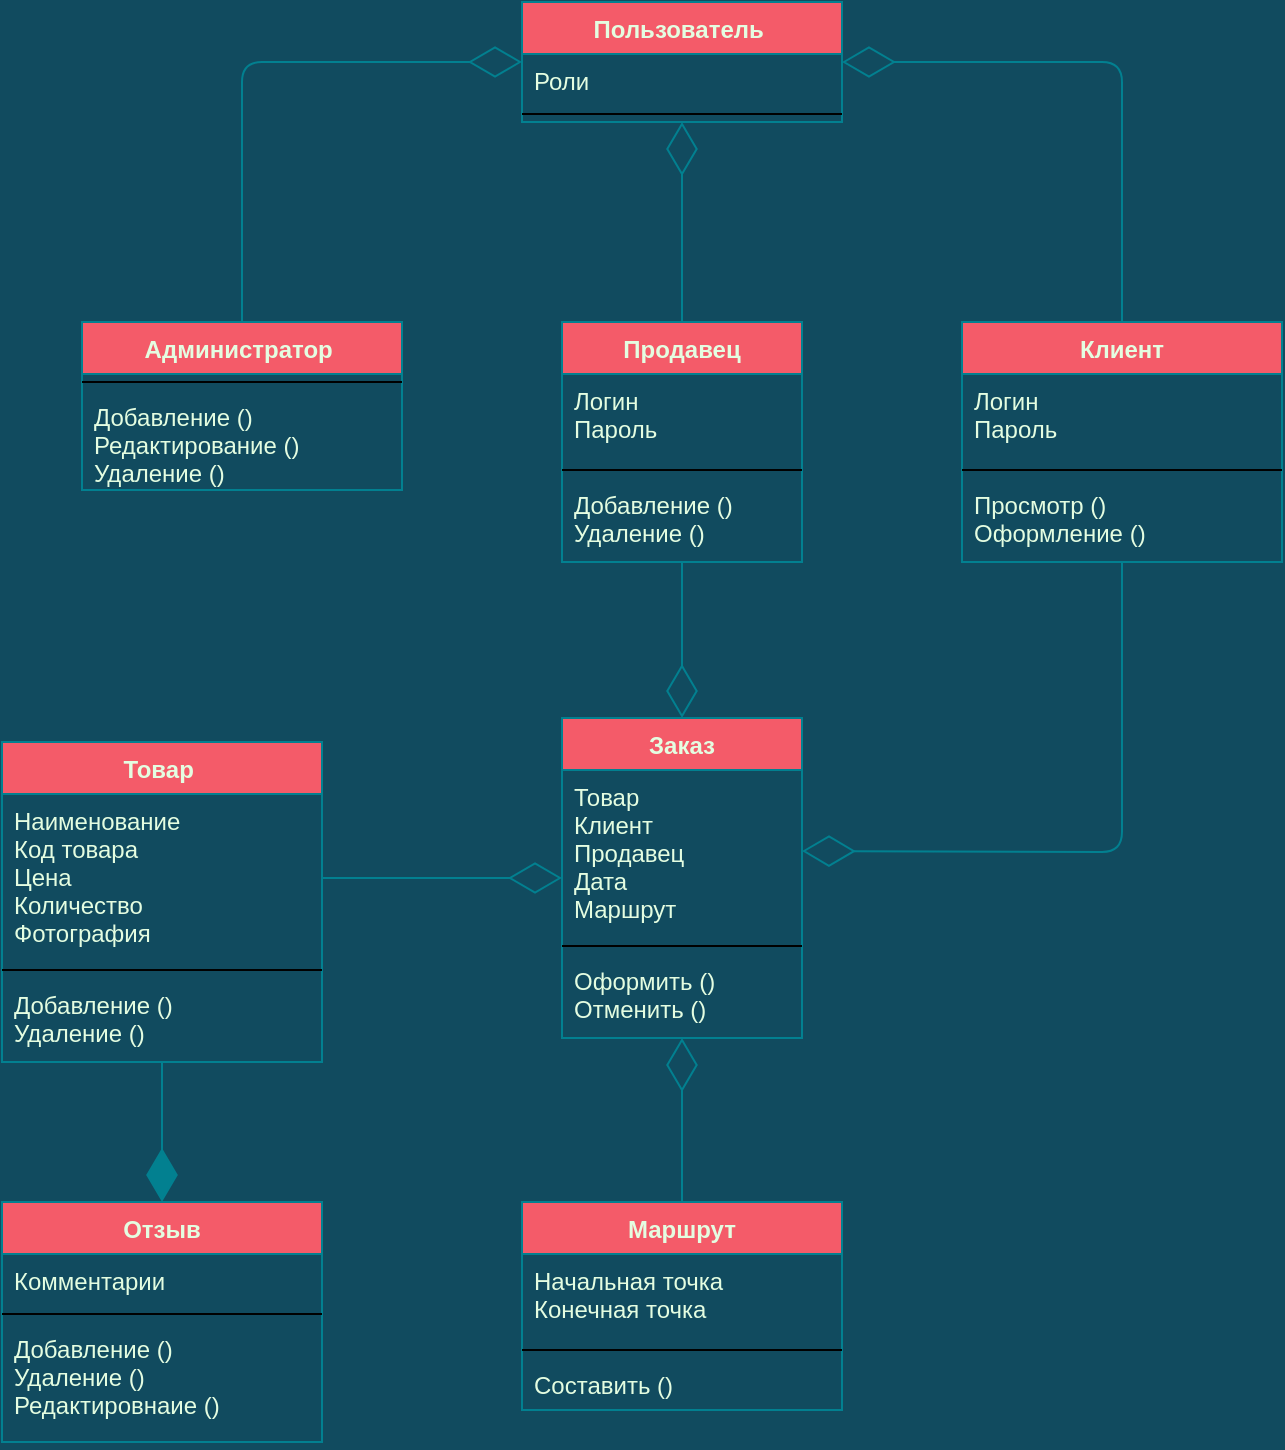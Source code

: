 <mxfile version="18.0.3" type="device"><diagram id="0MOBCDL9wrzBdTvu2uca" name="Page-1"><mxGraphModel dx="1588" dy="606" grid="1" gridSize="10" guides="1" tooltips="1" connect="1" arrows="1" fold="1" page="1" pageScale="1" pageWidth="1169" pageHeight="827" background="#114B5F" math="0" shadow="0"><root><mxCell id="0"/><mxCell id="1" parent="0"/><mxCell id="T5V3Wr0h_INaHsArNBPb-1" value="Администратор " style="swimlane;fontStyle=1;align=center;verticalAlign=top;childLayout=stackLayout;horizontal=1;startSize=26;horizontalStack=0;resizeParent=1;resizeParentMax=0;resizeLast=0;collapsible=1;marginBottom=0;rounded=0;fontColor=#E4FDE1;strokeColor=#028090;fillColor=#F45B69;" vertex="1" parent="1"><mxGeometry x="120" y="200" width="160" height="84" as="geometry"/></mxCell><mxCell id="T5V3Wr0h_INaHsArNBPb-3" value="" style="line;strokeWidth=1;fillColor=none;align=left;verticalAlign=middle;spacingTop=-1;spacingLeft=3;spacingRight=3;rotatable=0;labelPosition=right;points=[];portConstraint=eastwest;rounded=0;fontColor=#E4FDE1;" vertex="1" parent="T5V3Wr0h_INaHsArNBPb-1"><mxGeometry y="26" width="160" height="8" as="geometry"/></mxCell><mxCell id="T5V3Wr0h_INaHsArNBPb-4" value="Добавление ()&#10;Редактирование () &#10;Удаление ()" style="text;strokeColor=none;fillColor=none;align=left;verticalAlign=top;spacingLeft=4;spacingRight=4;overflow=hidden;rotatable=0;points=[[0,0.5],[1,0.5]];portConstraint=eastwest;rounded=0;fontColor=#E4FDE1;" vertex="1" parent="T5V3Wr0h_INaHsArNBPb-1"><mxGeometry y="34" width="160" height="50" as="geometry"/></mxCell><mxCell id="T5V3Wr0h_INaHsArNBPb-5" value="Продавец" style="swimlane;fontStyle=1;align=center;verticalAlign=top;childLayout=stackLayout;horizontal=1;startSize=26;horizontalStack=0;resizeParent=1;resizeParentMax=0;resizeLast=0;collapsible=1;marginBottom=0;rounded=0;fontColor=#E4FDE1;strokeColor=#028090;fillColor=#F45B69;" vertex="1" parent="1"><mxGeometry x="360" y="200" width="120" height="120" as="geometry"/></mxCell><mxCell id="T5V3Wr0h_INaHsArNBPb-6" value="Логин&#10;Пароль" style="text;strokeColor=none;fillColor=none;align=left;verticalAlign=top;spacingLeft=4;spacingRight=4;overflow=hidden;rotatable=0;points=[[0,0.5],[1,0.5]];portConstraint=eastwest;rounded=0;fontColor=#E4FDE1;" vertex="1" parent="T5V3Wr0h_INaHsArNBPb-5"><mxGeometry y="26" width="120" height="44" as="geometry"/></mxCell><mxCell id="T5V3Wr0h_INaHsArNBPb-7" value="" style="line;strokeWidth=1;fillColor=none;align=left;verticalAlign=middle;spacingTop=-1;spacingLeft=3;spacingRight=3;rotatable=0;labelPosition=right;points=[];portConstraint=eastwest;rounded=0;fontColor=#E4FDE1;" vertex="1" parent="T5V3Wr0h_INaHsArNBPb-5"><mxGeometry y="70" width="120" height="8" as="geometry"/></mxCell><mxCell id="T5V3Wr0h_INaHsArNBPb-8" value="Добавление ()&#10;Удаление ()" style="text;strokeColor=none;fillColor=none;align=left;verticalAlign=top;spacingLeft=4;spacingRight=4;overflow=hidden;rotatable=0;points=[[0,0.5],[1,0.5]];portConstraint=eastwest;rounded=0;fontColor=#E4FDE1;" vertex="1" parent="T5V3Wr0h_INaHsArNBPb-5"><mxGeometry y="78" width="120" height="42" as="geometry"/></mxCell><mxCell id="T5V3Wr0h_INaHsArNBPb-9" value="Товар " style="swimlane;fontStyle=1;align=center;verticalAlign=top;childLayout=stackLayout;horizontal=1;startSize=26;horizontalStack=0;resizeParent=1;resizeParentMax=0;resizeLast=0;collapsible=1;marginBottom=0;rounded=0;fontColor=#E4FDE1;strokeColor=#028090;fillColor=#F45B69;" vertex="1" parent="1"><mxGeometry x="80" y="410" width="160" height="160" as="geometry"/></mxCell><mxCell id="T5V3Wr0h_INaHsArNBPb-10" value="Наименование&#10;Код товара&#10;Цена&#10;Количество &#10;Фотография" style="text;strokeColor=none;fillColor=none;align=left;verticalAlign=top;spacingLeft=4;spacingRight=4;overflow=hidden;rotatable=0;points=[[0,0.5],[1,0.5]];portConstraint=eastwest;rounded=0;fontColor=#E4FDE1;" vertex="1" parent="T5V3Wr0h_INaHsArNBPb-9"><mxGeometry y="26" width="160" height="84" as="geometry"/></mxCell><mxCell id="T5V3Wr0h_INaHsArNBPb-11" value="" style="line;strokeWidth=1;fillColor=none;align=left;verticalAlign=middle;spacingTop=-1;spacingLeft=3;spacingRight=3;rotatable=0;labelPosition=right;points=[];portConstraint=eastwest;rounded=0;fontColor=#E4FDE1;" vertex="1" parent="T5V3Wr0h_INaHsArNBPb-9"><mxGeometry y="110" width="160" height="8" as="geometry"/></mxCell><mxCell id="T5V3Wr0h_INaHsArNBPb-12" value="Добавление ()&#10;Удаление ()" style="text;strokeColor=none;fillColor=none;align=left;verticalAlign=top;spacingLeft=4;spacingRight=4;overflow=hidden;rotatable=0;points=[[0,0.5],[1,0.5]];portConstraint=eastwest;rounded=0;fontColor=#E4FDE1;" vertex="1" parent="T5V3Wr0h_INaHsArNBPb-9"><mxGeometry y="118" width="160" height="42" as="geometry"/></mxCell><mxCell id="T5V3Wr0h_INaHsArNBPb-13" value="Заказ" style="swimlane;fontStyle=1;align=center;verticalAlign=top;childLayout=stackLayout;horizontal=1;startSize=26;horizontalStack=0;resizeParent=1;resizeParentMax=0;resizeLast=0;collapsible=1;marginBottom=0;rounded=0;fontColor=#E4FDE1;strokeColor=#028090;fillColor=#F45B69;" vertex="1" parent="1"><mxGeometry x="360" y="398" width="120" height="160" as="geometry"/></mxCell><mxCell id="T5V3Wr0h_INaHsArNBPb-14" value="Товар&#10;Клиент&#10;Продавец&#10;Дата  &#10;Маршрут" style="text;strokeColor=none;fillColor=none;align=left;verticalAlign=top;spacingLeft=4;spacingRight=4;overflow=hidden;rotatable=0;points=[[0,0.5],[1,0.5]];portConstraint=eastwest;rounded=0;fontColor=#E4FDE1;" vertex="1" parent="T5V3Wr0h_INaHsArNBPb-13"><mxGeometry y="26" width="120" height="84" as="geometry"/></mxCell><mxCell id="T5V3Wr0h_INaHsArNBPb-15" value="" style="line;strokeWidth=1;fillColor=none;align=left;verticalAlign=middle;spacingTop=-1;spacingLeft=3;spacingRight=3;rotatable=0;labelPosition=right;points=[];portConstraint=eastwest;rounded=0;fontColor=#E4FDE1;" vertex="1" parent="T5V3Wr0h_INaHsArNBPb-13"><mxGeometry y="110" width="120" height="8" as="geometry"/></mxCell><mxCell id="T5V3Wr0h_INaHsArNBPb-16" value="Оформить ()&#10;Отменить ()" style="text;strokeColor=none;fillColor=none;align=left;verticalAlign=top;spacingLeft=4;spacingRight=4;overflow=hidden;rotatable=0;points=[[0,0.5],[1,0.5]];portConstraint=eastwest;rounded=0;fontColor=#E4FDE1;" vertex="1" parent="T5V3Wr0h_INaHsArNBPb-13"><mxGeometry y="118" width="120" height="42" as="geometry"/></mxCell><mxCell id="T5V3Wr0h_INaHsArNBPb-17" value="Клиент" style="swimlane;fontStyle=1;align=center;verticalAlign=top;childLayout=stackLayout;horizontal=1;startSize=26;horizontalStack=0;resizeParent=1;resizeParentMax=0;resizeLast=0;collapsible=1;marginBottom=0;rounded=0;fontColor=#E4FDE1;strokeColor=#028090;fillColor=#F45B69;" vertex="1" parent="1"><mxGeometry x="560" y="200" width="160" height="120" as="geometry"/></mxCell><mxCell id="T5V3Wr0h_INaHsArNBPb-18" value="Логин &#10;Пароль " style="text;strokeColor=none;fillColor=none;align=left;verticalAlign=top;spacingLeft=4;spacingRight=4;overflow=hidden;rotatable=0;points=[[0,0.5],[1,0.5]];portConstraint=eastwest;rounded=0;fontColor=#E4FDE1;" vertex="1" parent="T5V3Wr0h_INaHsArNBPb-17"><mxGeometry y="26" width="160" height="44" as="geometry"/></mxCell><mxCell id="T5V3Wr0h_INaHsArNBPb-19" value="" style="line;strokeWidth=1;fillColor=none;align=left;verticalAlign=middle;spacingTop=-1;spacingLeft=3;spacingRight=3;rotatable=0;labelPosition=right;points=[];portConstraint=eastwest;rounded=0;fontColor=#E4FDE1;" vertex="1" parent="T5V3Wr0h_INaHsArNBPb-17"><mxGeometry y="70" width="160" height="8" as="geometry"/></mxCell><mxCell id="T5V3Wr0h_INaHsArNBPb-20" value="Просмотр ()&#10;Оформление ()" style="text;strokeColor=none;fillColor=none;align=left;verticalAlign=top;spacingLeft=4;spacingRight=4;overflow=hidden;rotatable=0;points=[[0,0.5],[1,0.5]];portConstraint=eastwest;rounded=0;fontColor=#E4FDE1;" vertex="1" parent="T5V3Wr0h_INaHsArNBPb-17"><mxGeometry y="78" width="160" height="42" as="geometry"/></mxCell><mxCell id="T5V3Wr0h_INaHsArNBPb-22" value="Маршрут" style="swimlane;fontStyle=1;align=center;verticalAlign=top;childLayout=stackLayout;horizontal=1;startSize=26;horizontalStack=0;resizeParent=1;resizeParentMax=0;resizeLast=0;collapsible=1;marginBottom=0;rounded=0;fontColor=#E4FDE1;strokeColor=#028090;fillColor=#F45B69;" vertex="1" parent="1"><mxGeometry x="340" y="640" width="160" height="104" as="geometry"/></mxCell><mxCell id="T5V3Wr0h_INaHsArNBPb-23" value="Начальная точка&#10;Конечная точка" style="text;strokeColor=none;fillColor=none;align=left;verticalAlign=top;spacingLeft=4;spacingRight=4;overflow=hidden;rotatable=0;points=[[0,0.5],[1,0.5]];portConstraint=eastwest;rounded=0;fontColor=#E4FDE1;" vertex="1" parent="T5V3Wr0h_INaHsArNBPb-22"><mxGeometry y="26" width="160" height="44" as="geometry"/></mxCell><mxCell id="T5V3Wr0h_INaHsArNBPb-24" value="" style="line;strokeWidth=1;fillColor=none;align=left;verticalAlign=middle;spacingTop=-1;spacingLeft=3;spacingRight=3;rotatable=0;labelPosition=right;points=[];portConstraint=eastwest;rounded=0;fontColor=#E4FDE1;" vertex="1" parent="T5V3Wr0h_INaHsArNBPb-22"><mxGeometry y="70" width="160" height="8" as="geometry"/></mxCell><mxCell id="T5V3Wr0h_INaHsArNBPb-25" value="Составить ()" style="text;strokeColor=none;fillColor=none;align=left;verticalAlign=top;spacingLeft=4;spacingRight=4;overflow=hidden;rotatable=0;points=[[0,0.5],[1,0.5]];portConstraint=eastwest;rounded=0;fontColor=#E4FDE1;" vertex="1" parent="T5V3Wr0h_INaHsArNBPb-22"><mxGeometry y="78" width="160" height="26" as="geometry"/></mxCell><mxCell id="T5V3Wr0h_INaHsArNBPb-28" value="Пользователь " style="swimlane;fontStyle=1;align=center;verticalAlign=top;childLayout=stackLayout;horizontal=1;startSize=26;horizontalStack=0;resizeParent=1;resizeParentMax=0;resizeLast=0;collapsible=1;marginBottom=0;rounded=0;sketch=0;fontColor=#E4FDE1;strokeColor=#028090;fillColor=#F45B69;" vertex="1" parent="1"><mxGeometry x="340" y="40" width="160" height="60" as="geometry"/></mxCell><mxCell id="T5V3Wr0h_INaHsArNBPb-29" value="Роли" style="text;strokeColor=none;fillColor=none;align=left;verticalAlign=top;spacingLeft=4;spacingRight=4;overflow=hidden;rotatable=0;points=[[0,0.5],[1,0.5]];portConstraint=eastwest;rounded=0;sketch=0;fontColor=#E4FDE1;" vertex="1" parent="T5V3Wr0h_INaHsArNBPb-28"><mxGeometry y="26" width="160" height="26" as="geometry"/></mxCell><mxCell id="T5V3Wr0h_INaHsArNBPb-30" value="" style="line;strokeWidth=1;fillColor=none;align=left;verticalAlign=middle;spacingTop=-1;spacingLeft=3;spacingRight=3;rotatable=0;labelPosition=right;points=[];portConstraint=eastwest;rounded=0;sketch=0;fontColor=#E4FDE1;" vertex="1" parent="T5V3Wr0h_INaHsArNBPb-28"><mxGeometry y="52" width="160" height="8" as="geometry"/></mxCell><mxCell id="T5V3Wr0h_INaHsArNBPb-32" value="" style="endArrow=diamondThin;endFill=0;endSize=24;html=1;fontColor=#E4FDE1;strokeColor=#028090;fillColor=#F45B69;exitX=1;exitY=0.5;exitDx=0;exitDy=0;" edge="1" parent="1" source="T5V3Wr0h_INaHsArNBPb-10" target="T5V3Wr0h_INaHsArNBPb-13"><mxGeometry width="160" relative="1" as="geometry"><mxPoint x="230" y="370" as="sourcePoint"/><mxPoint x="350" y="370" as="targetPoint"/></mxGeometry></mxCell><mxCell id="T5V3Wr0h_INaHsArNBPb-36" value="" style="endArrow=diamondThin;endFill=0;endSize=24;html=1;fontColor=#E4FDE1;strokeColor=#028090;fillColor=#F45B69;exitX=0.5;exitY=0;exitDx=0;exitDy=0;entryX=0;entryY=0.5;entryDx=0;entryDy=0;" edge="1" parent="1" source="T5V3Wr0h_INaHsArNBPb-1" target="T5V3Wr0h_INaHsArNBPb-28"><mxGeometry width="160" relative="1" as="geometry"><mxPoint x="220" y="140" as="sourcePoint"/><mxPoint x="280" y="70" as="targetPoint"/><Array as="points"><mxPoint x="200" y="70"/></Array></mxGeometry></mxCell><mxCell id="T5V3Wr0h_INaHsArNBPb-37" value="" style="endArrow=diamondThin;endFill=0;endSize=24;html=1;fontColor=#E4FDE1;strokeColor=#028090;fillColor=#F45B69;exitX=0.5;exitY=0;exitDx=0;exitDy=0;entryX=1;entryY=0.5;entryDx=0;entryDy=0;" edge="1" parent="1" source="T5V3Wr0h_INaHsArNBPb-17" target="T5V3Wr0h_INaHsArNBPb-28"><mxGeometry width="160" relative="1" as="geometry"><mxPoint x="490" y="150" as="sourcePoint"/><mxPoint x="610" y="150" as="targetPoint"/><Array as="points"><mxPoint x="640" y="70"/></Array></mxGeometry></mxCell><mxCell id="T5V3Wr0h_INaHsArNBPb-38" value="" style="endArrow=diamondThin;endFill=0;endSize=24;html=1;fontColor=#E4FDE1;strokeColor=#028090;fillColor=#F45B69;exitX=0.5;exitY=0;exitDx=0;exitDy=0;" edge="1" parent="1" source="T5V3Wr0h_INaHsArNBPb-5"><mxGeometry width="160" relative="1" as="geometry"><mxPoint x="419.5" y="190" as="sourcePoint"/><mxPoint x="420" y="100" as="targetPoint"/></mxGeometry></mxCell><mxCell id="T5V3Wr0h_INaHsArNBPb-39" value="Отзыв" style="swimlane;fontStyle=1;align=center;verticalAlign=top;childLayout=stackLayout;horizontal=1;startSize=26;horizontalStack=0;resizeParent=1;resizeParentMax=0;resizeLast=0;collapsible=1;marginBottom=0;fontColor=#E4FDE1;strokeColor=#028090;fillColor=#F45B69;" vertex="1" parent="1"><mxGeometry x="80" y="640" width="160" height="120" as="geometry"/></mxCell><mxCell id="T5V3Wr0h_INaHsArNBPb-40" value="Комментарии " style="text;strokeColor=none;fillColor=none;align=left;verticalAlign=top;spacingLeft=4;spacingRight=4;overflow=hidden;rotatable=0;points=[[0,0.5],[1,0.5]];portConstraint=eastwest;fontColor=#E4FDE1;" vertex="1" parent="T5V3Wr0h_INaHsArNBPb-39"><mxGeometry y="26" width="160" height="26" as="geometry"/></mxCell><mxCell id="T5V3Wr0h_INaHsArNBPb-41" value="" style="line;strokeWidth=1;fillColor=none;align=left;verticalAlign=middle;spacingTop=-1;spacingLeft=3;spacingRight=3;rotatable=0;labelPosition=right;points=[];portConstraint=eastwest;fontColor=#E4FDE1;" vertex="1" parent="T5V3Wr0h_INaHsArNBPb-39"><mxGeometry y="52" width="160" height="8" as="geometry"/></mxCell><mxCell id="T5V3Wr0h_INaHsArNBPb-42" value="Добавление ()&#10;Удаление ()&#10;Редактировнаие ()" style="text;strokeColor=none;fillColor=none;align=left;verticalAlign=top;spacingLeft=4;spacingRight=4;overflow=hidden;rotatable=0;points=[[0,0.5],[1,0.5]];portConstraint=eastwest;fontColor=#E4FDE1;" vertex="1" parent="T5V3Wr0h_INaHsArNBPb-39"><mxGeometry y="60" width="160" height="60" as="geometry"/></mxCell><mxCell id="T5V3Wr0h_INaHsArNBPb-43" value="" style="endArrow=diamondThin;endFill=1;endSize=24;html=1;fontColor=#E4FDE1;strokeColor=#028090;fillColor=#F45B69;exitX=0.5;exitY=1;exitDx=0;exitDy=0;exitPerimeter=0;entryX=0.5;entryY=0;entryDx=0;entryDy=0;" edge="1" parent="1" source="T5V3Wr0h_INaHsArNBPb-12" target="T5V3Wr0h_INaHsArNBPb-39"><mxGeometry width="160" relative="1" as="geometry"><mxPoint x="160" y="580" as="sourcePoint"/><mxPoint x="160" y="640" as="targetPoint"/></mxGeometry></mxCell><mxCell id="T5V3Wr0h_INaHsArNBPb-44" value="" style="endArrow=diamondThin;endFill=0;endSize=24;html=1;fontColor=#E4FDE1;strokeColor=#028090;fillColor=#F45B69;entryX=0.5;entryY=0;entryDx=0;entryDy=0;exitX=0.5;exitY=1;exitDx=0;exitDy=0;exitPerimeter=0;" edge="1" parent="1" source="T5V3Wr0h_INaHsArNBPb-8" target="T5V3Wr0h_INaHsArNBPb-13"><mxGeometry width="160" relative="1" as="geometry"><mxPoint x="420" y="340" as="sourcePoint"/><mxPoint x="420" y="380" as="targetPoint"/></mxGeometry></mxCell><mxCell id="T5V3Wr0h_INaHsArNBPb-45" value="" style="endArrow=diamondThin;endFill=0;endSize=24;html=1;fontColor=#E4FDE1;strokeColor=#028090;fillColor=#F45B69;exitX=0.5;exitY=1;exitDx=0;exitDy=0;exitPerimeter=0;" edge="1" parent="1" source="T5V3Wr0h_INaHsArNBPb-20"><mxGeometry width="160" relative="1" as="geometry"><mxPoint x="600" y="464.5" as="sourcePoint"/><mxPoint x="480" y="464.5" as="targetPoint"/><Array as="points"><mxPoint x="640" y="465"/></Array></mxGeometry></mxCell><mxCell id="T5V3Wr0h_INaHsArNBPb-47" value="" style="endArrow=diamondThin;endFill=0;endSize=24;html=1;fontColor=#E4FDE1;strokeColor=#028090;fillColor=#F45B69;exitX=0.5;exitY=0;exitDx=0;exitDy=0;" edge="1" parent="1" source="T5V3Wr0h_INaHsArNBPb-22" target="T5V3Wr0h_INaHsArNBPb-13"><mxGeometry width="160" relative="1" as="geometry"><mxPoint x="580" y="550" as="sourcePoint"/><mxPoint x="420" y="580" as="targetPoint"/></mxGeometry></mxCell></root></mxGraphModel></diagram></mxfile>